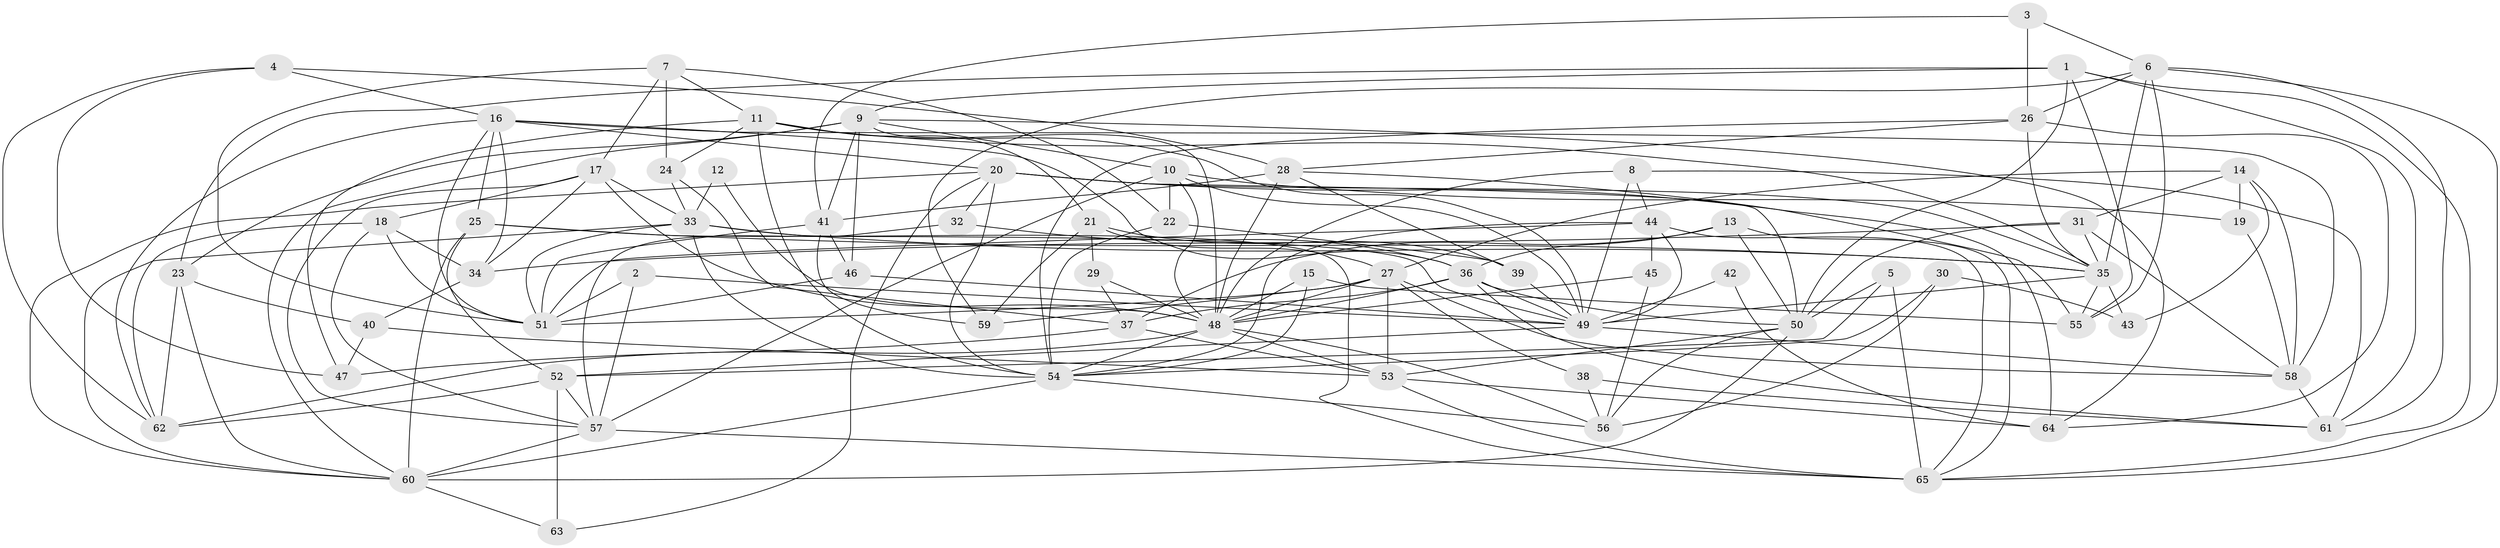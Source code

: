 // original degree distribution, {2: 0.13846153846153847, 3: 0.3153846153846154, 4: 0.23076923076923078, 6: 0.1, 7: 0.07692307692307693, 5: 0.13076923076923078, 8: 0.007692307692307693}
// Generated by graph-tools (version 1.1) at 2025/50/03/09/25 03:50:03]
// undirected, 65 vertices, 185 edges
graph export_dot {
graph [start="1"]
  node [color=gray90,style=filled];
  1;
  2;
  3;
  4;
  5;
  6;
  7;
  8;
  9;
  10;
  11;
  12;
  13;
  14;
  15;
  16;
  17;
  18;
  19;
  20;
  21;
  22;
  23;
  24;
  25;
  26;
  27;
  28;
  29;
  30;
  31;
  32;
  33;
  34;
  35;
  36;
  37;
  38;
  39;
  40;
  41;
  42;
  43;
  44;
  45;
  46;
  47;
  48;
  49;
  50;
  51;
  52;
  53;
  54;
  55;
  56;
  57;
  58;
  59;
  60;
  61;
  62;
  63;
  64;
  65;
  1 -- 9 [weight=2.0];
  1 -- 23 [weight=1.0];
  1 -- 50 [weight=1.0];
  1 -- 55 [weight=1.0];
  1 -- 61 [weight=1.0];
  1 -- 65 [weight=1.0];
  2 -- 49 [weight=1.0];
  2 -- 51 [weight=1.0];
  2 -- 57 [weight=1.0];
  3 -- 6 [weight=1.0];
  3 -- 26 [weight=1.0];
  3 -- 41 [weight=1.0];
  4 -- 16 [weight=1.0];
  4 -- 28 [weight=1.0];
  4 -- 47 [weight=1.0];
  4 -- 62 [weight=1.0];
  5 -- 50 [weight=1.0];
  5 -- 52 [weight=1.0];
  5 -- 65 [weight=1.0];
  6 -- 26 [weight=1.0];
  6 -- 35 [weight=1.0];
  6 -- 55 [weight=1.0];
  6 -- 59 [weight=1.0];
  6 -- 61 [weight=1.0];
  6 -- 65 [weight=1.0];
  7 -- 11 [weight=1.0];
  7 -- 17 [weight=1.0];
  7 -- 22 [weight=1.0];
  7 -- 24 [weight=1.0];
  7 -- 51 [weight=1.0];
  8 -- 44 [weight=1.0];
  8 -- 48 [weight=1.0];
  8 -- 49 [weight=1.0];
  8 -- 61 [weight=1.0];
  9 -- 10 [weight=1.0];
  9 -- 23 [weight=1.0];
  9 -- 41 [weight=1.0];
  9 -- 46 [weight=1.0];
  9 -- 48 [weight=1.0];
  9 -- 60 [weight=1.0];
  9 -- 64 [weight=1.0];
  10 -- 19 [weight=1.0];
  10 -- 22 [weight=1.0];
  10 -- 48 [weight=1.0];
  10 -- 49 [weight=1.0];
  10 -- 57 [weight=1.0];
  11 -- 21 [weight=1.0];
  11 -- 24 [weight=1.0];
  11 -- 35 [weight=1.0];
  11 -- 47 [weight=1.0];
  11 -- 49 [weight=1.0];
  11 -- 54 [weight=1.0];
  12 -- 33 [weight=1.0];
  12 -- 48 [weight=1.0];
  13 -- 36 [weight=1.0];
  13 -- 37 [weight=1.0];
  13 -- 50 [weight=1.0];
  13 -- 65 [weight=1.0];
  14 -- 19 [weight=1.0];
  14 -- 27 [weight=1.0];
  14 -- 31 [weight=1.0];
  14 -- 43 [weight=1.0];
  14 -- 58 [weight=1.0];
  15 -- 48 [weight=1.0];
  15 -- 54 [weight=1.0];
  15 -- 55 [weight=1.0];
  16 -- 20 [weight=1.0];
  16 -- 25 [weight=1.0];
  16 -- 34 [weight=1.0];
  16 -- 36 [weight=1.0];
  16 -- 51 [weight=1.0];
  16 -- 58 [weight=1.0];
  16 -- 62 [weight=1.0];
  17 -- 18 [weight=1.0];
  17 -- 33 [weight=1.0];
  17 -- 34 [weight=1.0];
  17 -- 48 [weight=1.0];
  17 -- 57 [weight=1.0];
  18 -- 34 [weight=1.0];
  18 -- 51 [weight=1.0];
  18 -- 57 [weight=1.0];
  18 -- 62 [weight=1.0];
  19 -- 58 [weight=1.0];
  20 -- 32 [weight=1.0];
  20 -- 35 [weight=2.0];
  20 -- 50 [weight=1.0];
  20 -- 54 [weight=1.0];
  20 -- 55 [weight=1.0];
  20 -- 60 [weight=1.0];
  20 -- 63 [weight=1.0];
  21 -- 27 [weight=1.0];
  21 -- 29 [weight=1.0];
  21 -- 39 [weight=1.0];
  21 -- 59 [weight=1.0];
  22 -- 39 [weight=1.0];
  22 -- 54 [weight=1.0];
  23 -- 40 [weight=1.0];
  23 -- 60 [weight=1.0];
  23 -- 62 [weight=1.0];
  24 -- 33 [weight=1.0];
  24 -- 37 [weight=1.0];
  25 -- 35 [weight=1.0];
  25 -- 49 [weight=1.0];
  25 -- 52 [weight=1.0];
  25 -- 60 [weight=1.0];
  26 -- 28 [weight=1.0];
  26 -- 35 [weight=1.0];
  26 -- 54 [weight=1.0];
  26 -- 64 [weight=1.0];
  27 -- 38 [weight=1.0];
  27 -- 48 [weight=1.0];
  27 -- 51 [weight=1.0];
  27 -- 53 [weight=1.0];
  27 -- 58 [weight=1.0];
  27 -- 59 [weight=1.0];
  28 -- 39 [weight=1.0];
  28 -- 41 [weight=1.0];
  28 -- 48 [weight=1.0];
  28 -- 64 [weight=1.0];
  29 -- 37 [weight=1.0];
  29 -- 48 [weight=1.0];
  30 -- 43 [weight=1.0];
  30 -- 54 [weight=1.0];
  30 -- 56 [weight=1.0];
  31 -- 34 [weight=1.0];
  31 -- 35 [weight=1.0];
  31 -- 50 [weight=1.0];
  31 -- 58 [weight=1.0];
  32 -- 36 [weight=1.0];
  32 -- 57 [weight=1.0];
  33 -- 35 [weight=1.0];
  33 -- 51 [weight=1.0];
  33 -- 54 [weight=1.0];
  33 -- 60 [weight=1.0];
  33 -- 65 [weight=1.0];
  34 -- 40 [weight=1.0];
  35 -- 43 [weight=2.0];
  35 -- 49 [weight=1.0];
  35 -- 55 [weight=1.0];
  36 -- 37 [weight=1.0];
  36 -- 48 [weight=1.0];
  36 -- 49 [weight=1.0];
  36 -- 50 [weight=1.0];
  36 -- 61 [weight=1.0];
  37 -- 47 [weight=1.0];
  37 -- 53 [weight=1.0];
  38 -- 56 [weight=1.0];
  38 -- 61 [weight=1.0];
  39 -- 49 [weight=1.0];
  40 -- 47 [weight=1.0];
  40 -- 53 [weight=1.0];
  41 -- 46 [weight=1.0];
  41 -- 51 [weight=1.0];
  41 -- 59 [weight=1.0];
  42 -- 49 [weight=1.0];
  42 -- 64 [weight=1.0];
  44 -- 45 [weight=1.0];
  44 -- 49 [weight=1.0];
  44 -- 51 [weight=1.0];
  44 -- 54 [weight=1.0];
  44 -- 65 [weight=1.0];
  45 -- 48 [weight=1.0];
  45 -- 56 [weight=1.0];
  46 -- 49 [weight=1.0];
  46 -- 51 [weight=1.0];
  48 -- 53 [weight=1.0];
  48 -- 54 [weight=1.0];
  48 -- 56 [weight=1.0];
  48 -- 62 [weight=1.0];
  49 -- 52 [weight=1.0];
  49 -- 58 [weight=1.0];
  50 -- 53 [weight=1.0];
  50 -- 56 [weight=1.0];
  50 -- 60 [weight=1.0];
  52 -- 57 [weight=1.0];
  52 -- 62 [weight=1.0];
  52 -- 63 [weight=1.0];
  53 -- 64 [weight=1.0];
  53 -- 65 [weight=1.0];
  54 -- 56 [weight=1.0];
  54 -- 60 [weight=1.0];
  57 -- 60 [weight=1.0];
  57 -- 65 [weight=1.0];
  58 -- 61 [weight=1.0];
  60 -- 63 [weight=1.0];
}
